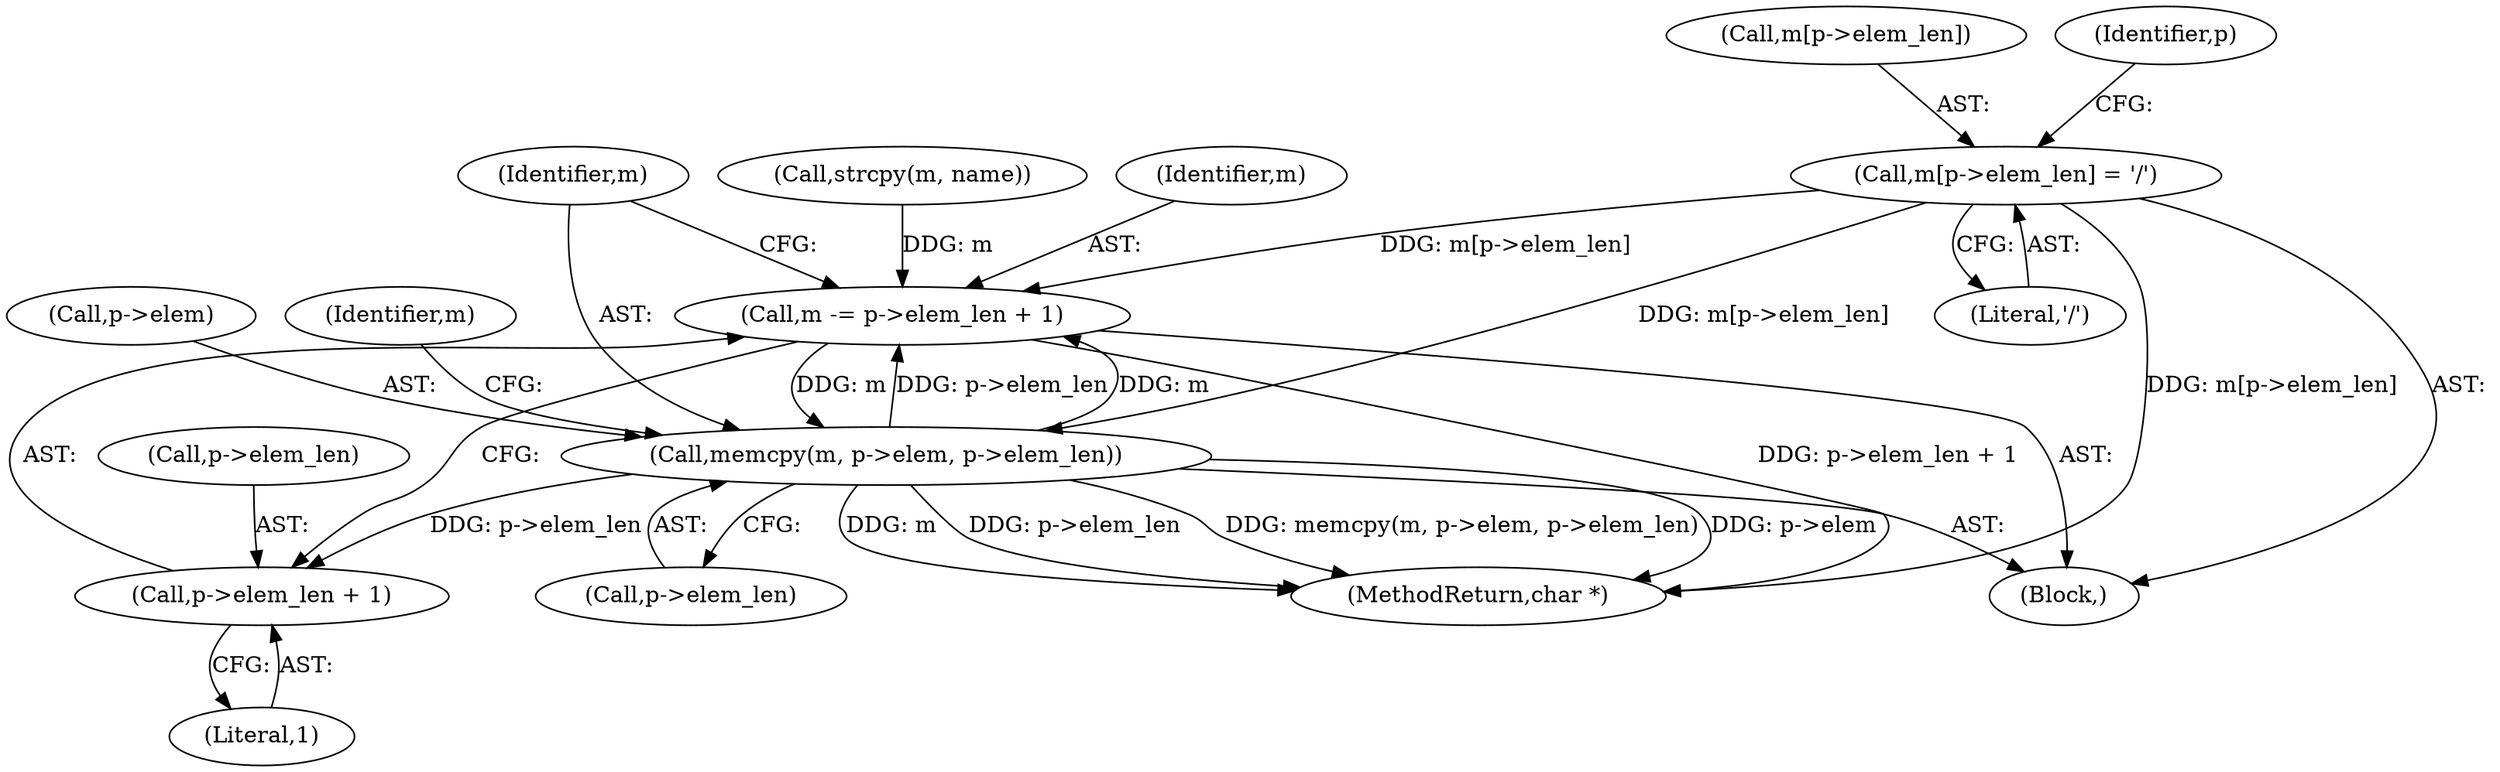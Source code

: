 digraph "0_git_34fa79a6cde56d6d428ab0d3160cb094ebad3305_0@array" {
"1000187" [label="(Call,m[p->elem_len] = '/')"];
"1000172" [label="(Call,m -= p->elem_len + 1)"];
"1000179" [label="(Call,memcpy(m, p->elem, p->elem_len))"];
"1000174" [label="(Call,p->elem_len + 1)"];
"1000173" [label="(Identifier,m)"];
"1000188" [label="(Call,m[p->elem_len])"];
"1000174" [label="(Call,p->elem_len + 1)"];
"1000179" [label="(Call,memcpy(m, p->elem, p->elem_len))"];
"1000181" [label="(Call,p->elem)"];
"1000189" [label="(Identifier,m)"];
"1000187" [label="(Call,m[p->elem_len] = '/')"];
"1000171" [label="(Block,)"];
"1000153" [label="(Call,strcpy(m, name))"];
"1000180" [label="(Identifier,m)"];
"1000162" [label="(Identifier,p)"];
"1000184" [label="(Call,p->elem_len)"];
"1000193" [label="(Literal,'/')"];
"1000178" [label="(Literal,1)"];
"1000175" [label="(Call,p->elem_len)"];
"1000172" [label="(Call,m -= p->elem_len + 1)"];
"1000196" [label="(MethodReturn,char *)"];
"1000187" -> "1000171"  [label="AST: "];
"1000187" -> "1000193"  [label="CFG: "];
"1000188" -> "1000187"  [label="AST: "];
"1000193" -> "1000187"  [label="AST: "];
"1000162" -> "1000187"  [label="CFG: "];
"1000187" -> "1000196"  [label="DDG: m[p->elem_len]"];
"1000187" -> "1000172"  [label="DDG: m[p->elem_len]"];
"1000187" -> "1000179"  [label="DDG: m[p->elem_len]"];
"1000172" -> "1000171"  [label="AST: "];
"1000172" -> "1000174"  [label="CFG: "];
"1000173" -> "1000172"  [label="AST: "];
"1000174" -> "1000172"  [label="AST: "];
"1000180" -> "1000172"  [label="CFG: "];
"1000172" -> "1000196"  [label="DDG: p->elem_len + 1"];
"1000179" -> "1000172"  [label="DDG: p->elem_len"];
"1000179" -> "1000172"  [label="DDG: m"];
"1000153" -> "1000172"  [label="DDG: m"];
"1000172" -> "1000179"  [label="DDG: m"];
"1000179" -> "1000171"  [label="AST: "];
"1000179" -> "1000184"  [label="CFG: "];
"1000180" -> "1000179"  [label="AST: "];
"1000181" -> "1000179"  [label="AST: "];
"1000184" -> "1000179"  [label="AST: "];
"1000189" -> "1000179"  [label="CFG: "];
"1000179" -> "1000196"  [label="DDG: memcpy(m, p->elem, p->elem_len)"];
"1000179" -> "1000196"  [label="DDG: p->elem"];
"1000179" -> "1000196"  [label="DDG: m"];
"1000179" -> "1000196"  [label="DDG: p->elem_len"];
"1000179" -> "1000174"  [label="DDG: p->elem_len"];
"1000174" -> "1000178"  [label="CFG: "];
"1000175" -> "1000174"  [label="AST: "];
"1000178" -> "1000174"  [label="AST: "];
}
